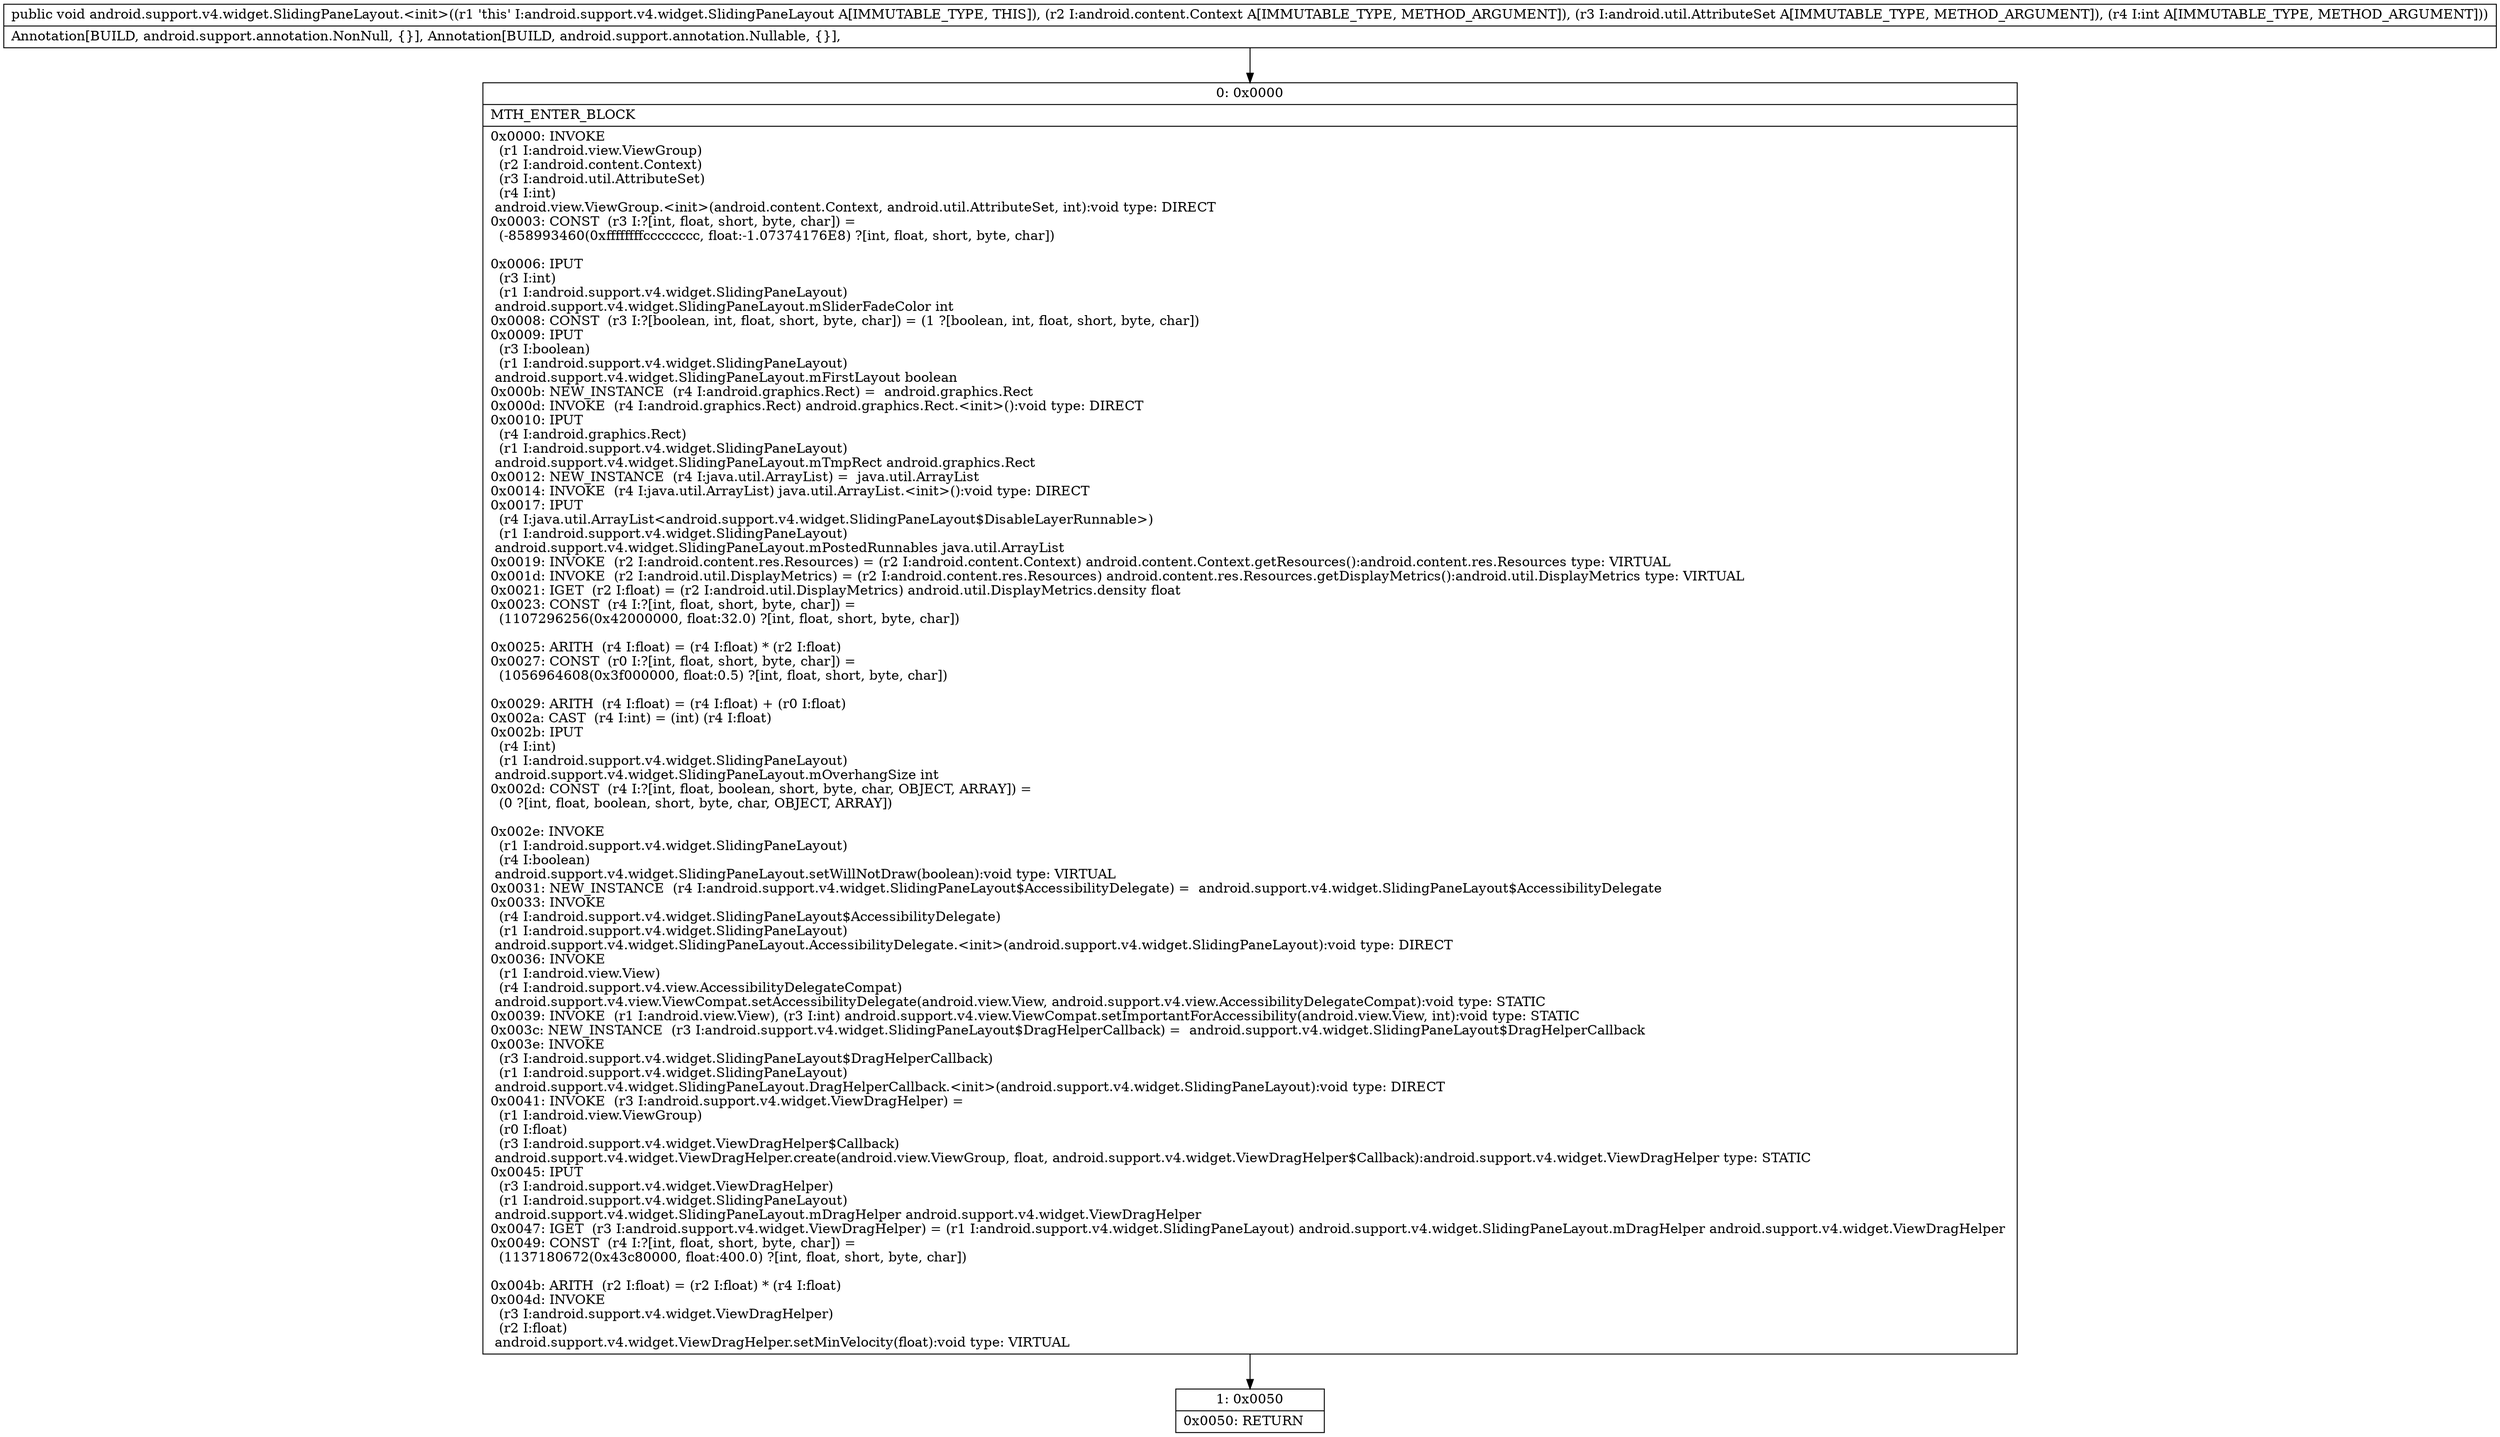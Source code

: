 digraph "CFG forandroid.support.v4.widget.SlidingPaneLayout.\<init\>(Landroid\/content\/Context;Landroid\/util\/AttributeSet;I)V" {
Node_0 [shape=record,label="{0\:\ 0x0000|MTH_ENTER_BLOCK\l|0x0000: INVOKE  \l  (r1 I:android.view.ViewGroup)\l  (r2 I:android.content.Context)\l  (r3 I:android.util.AttributeSet)\l  (r4 I:int)\l android.view.ViewGroup.\<init\>(android.content.Context, android.util.AttributeSet, int):void type: DIRECT \l0x0003: CONST  (r3 I:?[int, float, short, byte, char]) = \l  (\-858993460(0xffffffffcccccccc, float:\-1.07374176E8) ?[int, float, short, byte, char])\l \l0x0006: IPUT  \l  (r3 I:int)\l  (r1 I:android.support.v4.widget.SlidingPaneLayout)\l android.support.v4.widget.SlidingPaneLayout.mSliderFadeColor int \l0x0008: CONST  (r3 I:?[boolean, int, float, short, byte, char]) = (1 ?[boolean, int, float, short, byte, char]) \l0x0009: IPUT  \l  (r3 I:boolean)\l  (r1 I:android.support.v4.widget.SlidingPaneLayout)\l android.support.v4.widget.SlidingPaneLayout.mFirstLayout boolean \l0x000b: NEW_INSTANCE  (r4 I:android.graphics.Rect) =  android.graphics.Rect \l0x000d: INVOKE  (r4 I:android.graphics.Rect) android.graphics.Rect.\<init\>():void type: DIRECT \l0x0010: IPUT  \l  (r4 I:android.graphics.Rect)\l  (r1 I:android.support.v4.widget.SlidingPaneLayout)\l android.support.v4.widget.SlidingPaneLayout.mTmpRect android.graphics.Rect \l0x0012: NEW_INSTANCE  (r4 I:java.util.ArrayList) =  java.util.ArrayList \l0x0014: INVOKE  (r4 I:java.util.ArrayList) java.util.ArrayList.\<init\>():void type: DIRECT \l0x0017: IPUT  \l  (r4 I:java.util.ArrayList\<android.support.v4.widget.SlidingPaneLayout$DisableLayerRunnable\>)\l  (r1 I:android.support.v4.widget.SlidingPaneLayout)\l android.support.v4.widget.SlidingPaneLayout.mPostedRunnables java.util.ArrayList \l0x0019: INVOKE  (r2 I:android.content.res.Resources) = (r2 I:android.content.Context) android.content.Context.getResources():android.content.res.Resources type: VIRTUAL \l0x001d: INVOKE  (r2 I:android.util.DisplayMetrics) = (r2 I:android.content.res.Resources) android.content.res.Resources.getDisplayMetrics():android.util.DisplayMetrics type: VIRTUAL \l0x0021: IGET  (r2 I:float) = (r2 I:android.util.DisplayMetrics) android.util.DisplayMetrics.density float \l0x0023: CONST  (r4 I:?[int, float, short, byte, char]) = \l  (1107296256(0x42000000, float:32.0) ?[int, float, short, byte, char])\l \l0x0025: ARITH  (r4 I:float) = (r4 I:float) * (r2 I:float) \l0x0027: CONST  (r0 I:?[int, float, short, byte, char]) = \l  (1056964608(0x3f000000, float:0.5) ?[int, float, short, byte, char])\l \l0x0029: ARITH  (r4 I:float) = (r4 I:float) + (r0 I:float) \l0x002a: CAST  (r4 I:int) = (int) (r4 I:float) \l0x002b: IPUT  \l  (r4 I:int)\l  (r1 I:android.support.v4.widget.SlidingPaneLayout)\l android.support.v4.widget.SlidingPaneLayout.mOverhangSize int \l0x002d: CONST  (r4 I:?[int, float, boolean, short, byte, char, OBJECT, ARRAY]) = \l  (0 ?[int, float, boolean, short, byte, char, OBJECT, ARRAY])\l \l0x002e: INVOKE  \l  (r1 I:android.support.v4.widget.SlidingPaneLayout)\l  (r4 I:boolean)\l android.support.v4.widget.SlidingPaneLayout.setWillNotDraw(boolean):void type: VIRTUAL \l0x0031: NEW_INSTANCE  (r4 I:android.support.v4.widget.SlidingPaneLayout$AccessibilityDelegate) =  android.support.v4.widget.SlidingPaneLayout$AccessibilityDelegate \l0x0033: INVOKE  \l  (r4 I:android.support.v4.widget.SlidingPaneLayout$AccessibilityDelegate)\l  (r1 I:android.support.v4.widget.SlidingPaneLayout)\l android.support.v4.widget.SlidingPaneLayout.AccessibilityDelegate.\<init\>(android.support.v4.widget.SlidingPaneLayout):void type: DIRECT \l0x0036: INVOKE  \l  (r1 I:android.view.View)\l  (r4 I:android.support.v4.view.AccessibilityDelegateCompat)\l android.support.v4.view.ViewCompat.setAccessibilityDelegate(android.view.View, android.support.v4.view.AccessibilityDelegateCompat):void type: STATIC \l0x0039: INVOKE  (r1 I:android.view.View), (r3 I:int) android.support.v4.view.ViewCompat.setImportantForAccessibility(android.view.View, int):void type: STATIC \l0x003c: NEW_INSTANCE  (r3 I:android.support.v4.widget.SlidingPaneLayout$DragHelperCallback) =  android.support.v4.widget.SlidingPaneLayout$DragHelperCallback \l0x003e: INVOKE  \l  (r3 I:android.support.v4.widget.SlidingPaneLayout$DragHelperCallback)\l  (r1 I:android.support.v4.widget.SlidingPaneLayout)\l android.support.v4.widget.SlidingPaneLayout.DragHelperCallback.\<init\>(android.support.v4.widget.SlidingPaneLayout):void type: DIRECT \l0x0041: INVOKE  (r3 I:android.support.v4.widget.ViewDragHelper) = \l  (r1 I:android.view.ViewGroup)\l  (r0 I:float)\l  (r3 I:android.support.v4.widget.ViewDragHelper$Callback)\l android.support.v4.widget.ViewDragHelper.create(android.view.ViewGroup, float, android.support.v4.widget.ViewDragHelper$Callback):android.support.v4.widget.ViewDragHelper type: STATIC \l0x0045: IPUT  \l  (r3 I:android.support.v4.widget.ViewDragHelper)\l  (r1 I:android.support.v4.widget.SlidingPaneLayout)\l android.support.v4.widget.SlidingPaneLayout.mDragHelper android.support.v4.widget.ViewDragHelper \l0x0047: IGET  (r3 I:android.support.v4.widget.ViewDragHelper) = (r1 I:android.support.v4.widget.SlidingPaneLayout) android.support.v4.widget.SlidingPaneLayout.mDragHelper android.support.v4.widget.ViewDragHelper \l0x0049: CONST  (r4 I:?[int, float, short, byte, char]) = \l  (1137180672(0x43c80000, float:400.0) ?[int, float, short, byte, char])\l \l0x004b: ARITH  (r2 I:float) = (r2 I:float) * (r4 I:float) \l0x004d: INVOKE  \l  (r3 I:android.support.v4.widget.ViewDragHelper)\l  (r2 I:float)\l android.support.v4.widget.ViewDragHelper.setMinVelocity(float):void type: VIRTUAL \l}"];
Node_1 [shape=record,label="{1\:\ 0x0050|0x0050: RETURN   \l}"];
MethodNode[shape=record,label="{public void android.support.v4.widget.SlidingPaneLayout.\<init\>((r1 'this' I:android.support.v4.widget.SlidingPaneLayout A[IMMUTABLE_TYPE, THIS]), (r2 I:android.content.Context A[IMMUTABLE_TYPE, METHOD_ARGUMENT]), (r3 I:android.util.AttributeSet A[IMMUTABLE_TYPE, METHOD_ARGUMENT]), (r4 I:int A[IMMUTABLE_TYPE, METHOD_ARGUMENT]))  | Annotation[BUILD, android.support.annotation.NonNull, \{\}], Annotation[BUILD, android.support.annotation.Nullable, \{\}], \l}"];
MethodNode -> Node_0;
Node_0 -> Node_1;
}

